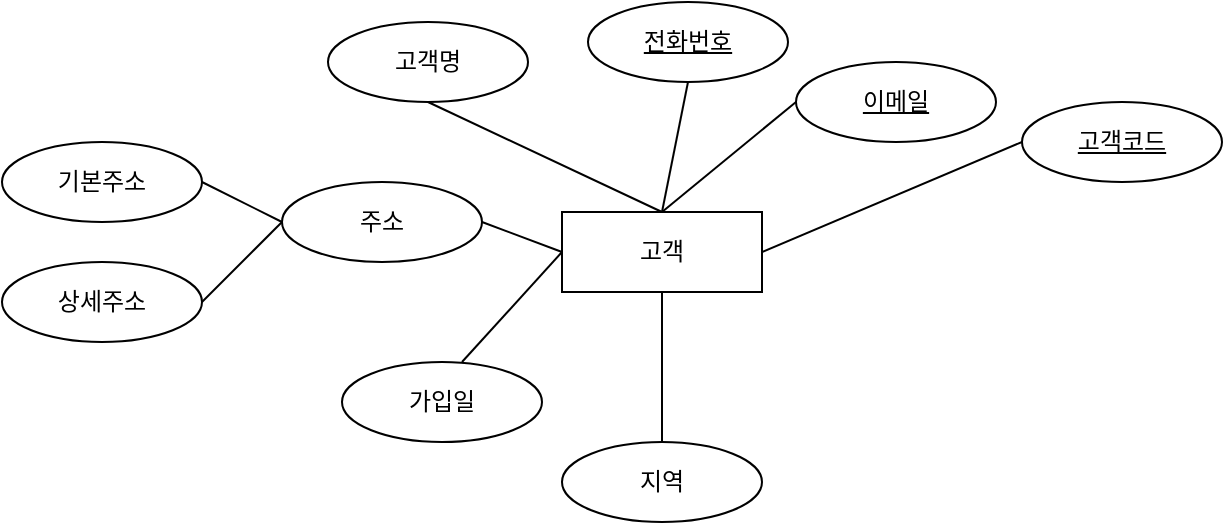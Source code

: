 <mxfile version="24.8.2">
  <diagram name="페이지-1" id="tr_vGSFYejngqjDLqhAb">
    <mxGraphModel dx="932" dy="1300" grid="1" gridSize="10" guides="1" tooltips="1" connect="1" arrows="1" fold="1" page="1" pageScale="1" pageWidth="827" pageHeight="1169" math="0" shadow="0">
      <root>
        <mxCell id="0" />
        <mxCell id="1" parent="0" />
        <mxCell id="n8UsSOm6vdMU9eZMKMIt-1" value="고객" style="whiteSpace=wrap;html=1;align=center;" vertex="1" parent="1">
          <mxGeometry x="400" y="545" width="100" height="40" as="geometry" />
        </mxCell>
        <mxCell id="n8UsSOm6vdMU9eZMKMIt-2" value="고객명" style="ellipse;whiteSpace=wrap;html=1;align=center;" vertex="1" parent="1">
          <mxGeometry x="283" y="450" width="100" height="40" as="geometry" />
        </mxCell>
        <mxCell id="n8UsSOm6vdMU9eZMKMIt-3" value="전화번호" style="ellipse;whiteSpace=wrap;html=1;align=center;fontStyle=4;" vertex="1" parent="1">
          <mxGeometry x="413" y="440" width="100" height="40" as="geometry" />
        </mxCell>
        <mxCell id="n8UsSOm6vdMU9eZMKMIt-4" value="이메일" style="ellipse;whiteSpace=wrap;html=1;align=center;fontStyle=4;" vertex="1" parent="1">
          <mxGeometry x="517" y="470" width="100" height="40" as="geometry" />
        </mxCell>
        <mxCell id="n8UsSOm6vdMU9eZMKMIt-5" value="고객코드" style="ellipse;whiteSpace=wrap;html=1;align=center;fontStyle=4;" vertex="1" parent="1">
          <mxGeometry x="630" y="490" width="100" height="40" as="geometry" />
        </mxCell>
        <mxCell id="n8UsSOm6vdMU9eZMKMIt-7" value="" style="endArrow=none;html=1;rounded=0;exitX=0.5;exitY=1;exitDx=0;exitDy=0;entryX=0.5;entryY=0;entryDx=0;entryDy=0;" edge="1" parent="1" source="n8UsSOm6vdMU9eZMKMIt-3" target="n8UsSOm6vdMU9eZMKMIt-1">
          <mxGeometry relative="1" as="geometry">
            <mxPoint x="510" y="490" as="sourcePoint" />
            <mxPoint x="680" y="510" as="targetPoint" />
          </mxGeometry>
        </mxCell>
        <mxCell id="n8UsSOm6vdMU9eZMKMIt-8" value="" style="endArrow=none;html=1;rounded=0;exitX=0.5;exitY=1;exitDx=0;exitDy=0;entryX=0.5;entryY=0;entryDx=0;entryDy=0;" edge="1" parent="1" source="n8UsSOm6vdMU9eZMKMIt-2" target="n8UsSOm6vdMU9eZMKMIt-1">
          <mxGeometry relative="1" as="geometry">
            <mxPoint x="400" y="500" as="sourcePoint" />
            <mxPoint x="460" y="545" as="targetPoint" />
          </mxGeometry>
        </mxCell>
        <mxCell id="n8UsSOm6vdMU9eZMKMIt-9" value="" style="endArrow=none;html=1;rounded=0;exitX=0;exitY=0.5;exitDx=0;exitDy=0;entryX=0.5;entryY=0;entryDx=0;entryDy=0;" edge="1" parent="1" source="n8UsSOm6vdMU9eZMKMIt-4" target="n8UsSOm6vdMU9eZMKMIt-1">
          <mxGeometry relative="1" as="geometry">
            <mxPoint x="630" y="520" as="sourcePoint" />
            <mxPoint x="460" y="540" as="targetPoint" />
          </mxGeometry>
        </mxCell>
        <mxCell id="n8UsSOm6vdMU9eZMKMIt-10" value="" style="endArrow=none;html=1;rounded=0;exitX=1;exitY=0.5;exitDx=0;exitDy=0;entryX=0;entryY=0.5;entryDx=0;entryDy=0;" edge="1" parent="1" source="n8UsSOm6vdMU9eZMKMIt-1" target="n8UsSOm6vdMU9eZMKMIt-5">
          <mxGeometry relative="1" as="geometry">
            <mxPoint x="530" y="550" as="sourcePoint" />
            <mxPoint x="690" y="550" as="targetPoint" />
          </mxGeometry>
        </mxCell>
        <mxCell id="n8UsSOm6vdMU9eZMKMIt-12" value="주소" style="ellipse;whiteSpace=wrap;html=1;align=center;" vertex="1" parent="1">
          <mxGeometry x="260" y="530" width="100" height="40" as="geometry" />
        </mxCell>
        <mxCell id="n8UsSOm6vdMU9eZMKMIt-13" value="" style="endArrow=none;html=1;rounded=0;exitX=1;exitY=0.5;exitDx=0;exitDy=0;entryX=0;entryY=0.5;entryDx=0;entryDy=0;" edge="1" parent="1" source="n8UsSOm6vdMU9eZMKMIt-12" target="n8UsSOm6vdMU9eZMKMIt-1">
          <mxGeometry relative="1" as="geometry">
            <mxPoint x="377" y="570" as="sourcePoint" />
            <mxPoint x="427" y="615" as="targetPoint" />
          </mxGeometry>
        </mxCell>
        <mxCell id="n8UsSOm6vdMU9eZMKMIt-15" value="기본주소" style="ellipse;whiteSpace=wrap;html=1;align=center;" vertex="1" parent="1">
          <mxGeometry x="120" y="510" width="100" height="40" as="geometry" />
        </mxCell>
        <mxCell id="n8UsSOm6vdMU9eZMKMIt-16" value="" style="endArrow=none;html=1;rounded=0;exitX=1;exitY=0.5;exitDx=0;exitDy=0;entryX=0;entryY=0.5;entryDx=0;entryDy=0;" edge="1" parent="1" source="n8UsSOm6vdMU9eZMKMIt-15" target="n8UsSOm6vdMU9eZMKMIt-12">
          <mxGeometry relative="1" as="geometry">
            <mxPoint x="237" y="550" as="sourcePoint" />
            <mxPoint x="260" y="545" as="targetPoint" />
          </mxGeometry>
        </mxCell>
        <mxCell id="n8UsSOm6vdMU9eZMKMIt-17" value="상세주소" style="ellipse;whiteSpace=wrap;html=1;align=center;" vertex="1" parent="1">
          <mxGeometry x="120" y="570" width="100" height="40" as="geometry" />
        </mxCell>
        <mxCell id="n8UsSOm6vdMU9eZMKMIt-18" value="" style="endArrow=none;html=1;rounded=0;exitX=1;exitY=0.5;exitDx=0;exitDy=0;entryX=0;entryY=0.5;entryDx=0;entryDy=0;" edge="1" parent="1" source="n8UsSOm6vdMU9eZMKMIt-17" target="n8UsSOm6vdMU9eZMKMIt-12">
          <mxGeometry relative="1" as="geometry">
            <mxPoint x="237" y="610" as="sourcePoint" />
            <mxPoint x="260" y="605" as="targetPoint" />
          </mxGeometry>
        </mxCell>
        <mxCell id="n8UsSOm6vdMU9eZMKMIt-20" value="가입일" style="ellipse;whiteSpace=wrap;html=1;align=center;" vertex="1" parent="1">
          <mxGeometry x="290" y="620" width="100" height="40" as="geometry" />
        </mxCell>
        <mxCell id="n8UsSOm6vdMU9eZMKMIt-21" value="" style="endArrow=none;html=1;rounded=0;entryX=0;entryY=0.5;entryDx=0;entryDy=0;exitX=0.6;exitY=0;exitDx=0;exitDy=0;exitPerimeter=0;" edge="1" parent="1" source="n8UsSOm6vdMU9eZMKMIt-20" target="n8UsSOm6vdMU9eZMKMIt-1">
          <mxGeometry relative="1" as="geometry">
            <mxPoint x="350" y="600" as="sourcePoint" />
            <mxPoint x="410" y="575" as="targetPoint" />
          </mxGeometry>
        </mxCell>
        <mxCell id="n8UsSOm6vdMU9eZMKMIt-22" value="지역" style="ellipse;whiteSpace=wrap;html=1;align=center;" vertex="1" parent="1">
          <mxGeometry x="400" y="660" width="100" height="40" as="geometry" />
        </mxCell>
        <mxCell id="n8UsSOm6vdMU9eZMKMIt-23" value="" style="endArrow=none;html=1;rounded=0;entryX=0;entryY=0.5;entryDx=0;entryDy=0;exitX=0.5;exitY=0;exitDx=0;exitDy=0;" edge="1" parent="1" source="n8UsSOm6vdMU9eZMKMIt-22">
          <mxGeometry relative="1" as="geometry">
            <mxPoint x="400" y="640" as="sourcePoint" />
            <mxPoint x="450" y="585" as="targetPoint" />
          </mxGeometry>
        </mxCell>
      </root>
    </mxGraphModel>
  </diagram>
</mxfile>
